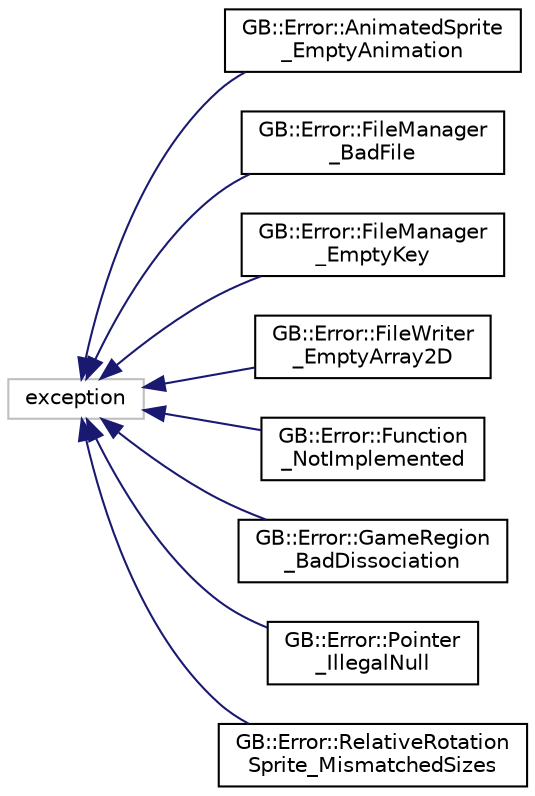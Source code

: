 digraph "Graphical Class Hierarchy"
{
  edge [fontname="Helvetica",fontsize="10",labelfontname="Helvetica",labelfontsize="10"];
  node [fontname="Helvetica",fontsize="10",shape=record];
  rankdir="LR";
  Node1 [label="exception",height=0.2,width=0.4,color="grey75", fillcolor="white", style="filled"];
  Node1 -> Node2 [dir="back",color="midnightblue",fontsize="10",style="solid",fontname="Helvetica"];
  Node2 [label="GB::Error::AnimatedSprite\l_EmptyAnimation",height=0.2,width=0.4,color="black", fillcolor="white", style="filled",URL="$class_g_b_1_1_error_1_1_animated_sprite___empty_animation.html",tooltip="Exception thrown when an AnimatedSprite tries to run an empty animation. "];
  Node1 -> Node3 [dir="back",color="midnightblue",fontsize="10",style="solid",fontname="Helvetica"];
  Node3 [label="GB::Error::FileManager\l_BadFile",height=0.2,width=0.4,color="black", fillcolor="white", style="filled",URL="$class_g_b_1_1_error_1_1_file_manager___bad_file.html",tooltip="Exception thrown when a FileReader fails to open a file. "];
  Node1 -> Node4 [dir="back",color="midnightblue",fontsize="10",style="solid",fontname="Helvetica"];
  Node4 [label="GB::Error::FileManager\l_EmptyKey",height=0.2,width=0.4,color="black", fillcolor="white", style="filled",URL="$class_g_b_1_1_error_1_1_file_manager___empty_key.html",tooltip="Exception thrown when a FileManager is passed an empty key. "];
  Node1 -> Node5 [dir="back",color="midnightblue",fontsize="10",style="solid",fontname="Helvetica"];
  Node5 [label="GB::Error::FileWriter\l_EmptyArray2D",height=0.2,width=0.4,color="black", fillcolor="white", style="filled",URL="$class_g_b_1_1_error_1_1_file_writer___empty_array2_d.html"];
  Node1 -> Node6 [dir="back",color="midnightblue",fontsize="10",style="solid",fontname="Helvetica"];
  Node6 [label="GB::Error::Function\l_NotImplemented",height=0.2,width=0.4,color="black", fillcolor="white", style="filled",URL="$class_g_b_1_1_error_1_1_function___not_implemented.html",tooltip="Exception thrown when a function is intentionally \"Not Implemented\". If a function is calling this ex..."];
  Node1 -> Node7 [dir="back",color="midnightblue",fontsize="10",style="solid",fontname="Helvetica"];
  Node7 [label="GB::Error::GameRegion\l_BadDissociation",height=0.2,width=0.4,color="black", fillcolor="white", style="filled",URL="$class_g_b_1_1_error_1_1_game_region___bad_dissociation.html",tooltip="Exception thrown when a GameRegion attempts to disassociate a non-associated GameRegion. "];
  Node1 -> Node8 [dir="back",color="midnightblue",fontsize="10",style="solid",fontname="Helvetica"];
  Node8 [label="GB::Error::Pointer\l_IllegalNull",height=0.2,width=0.4,color="black", fillcolor="white", style="filled",URL="$class_g_b_1_1_error_1_1_pointer___illegal_null.html",tooltip="Exception thrown when Component an illegal or unexpected nullptr is found. "];
  Node1 -> Node9 [dir="back",color="midnightblue",fontsize="10",style="solid",fontname="Helvetica"];
  Node9 [label="GB::Error::RelativeRotation\lSprite_MismatchedSizes",height=0.2,width=0.4,color="black", fillcolor="white", style="filled",URL="$class_g_b_1_1_error_1_1_relative_rotation_sprite___mismatched_sizes.html",tooltip="Exception thrown when Component and RelativeOffset vectors passed into RelativeRotationSprite are not..."];
}
